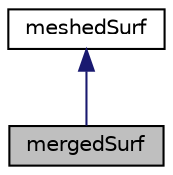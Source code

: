 digraph "mergedSurf"
{
  bgcolor="transparent";
  edge [fontname="Helvetica",fontsize="10",labelfontname="Helvetica",labelfontsize="10"];
  node [fontname="Helvetica",fontsize="10",shape=record];
  Node1 [label="mergedSurf",height=0.2,width=0.4,color="black", fillcolor="grey75", style="filled" fontcolor="black"];
  Node2 -> Node1 [dir="back",color="midnightblue",fontsize="10",style="solid",fontname="Helvetica"];
  Node2 [label="meshedSurf",height=0.2,width=0.4,color="black",URL="$classFoam_1_1meshedSurf.html",tooltip="Abstract definition of a meshed surface defined by faces and points. "];
}
